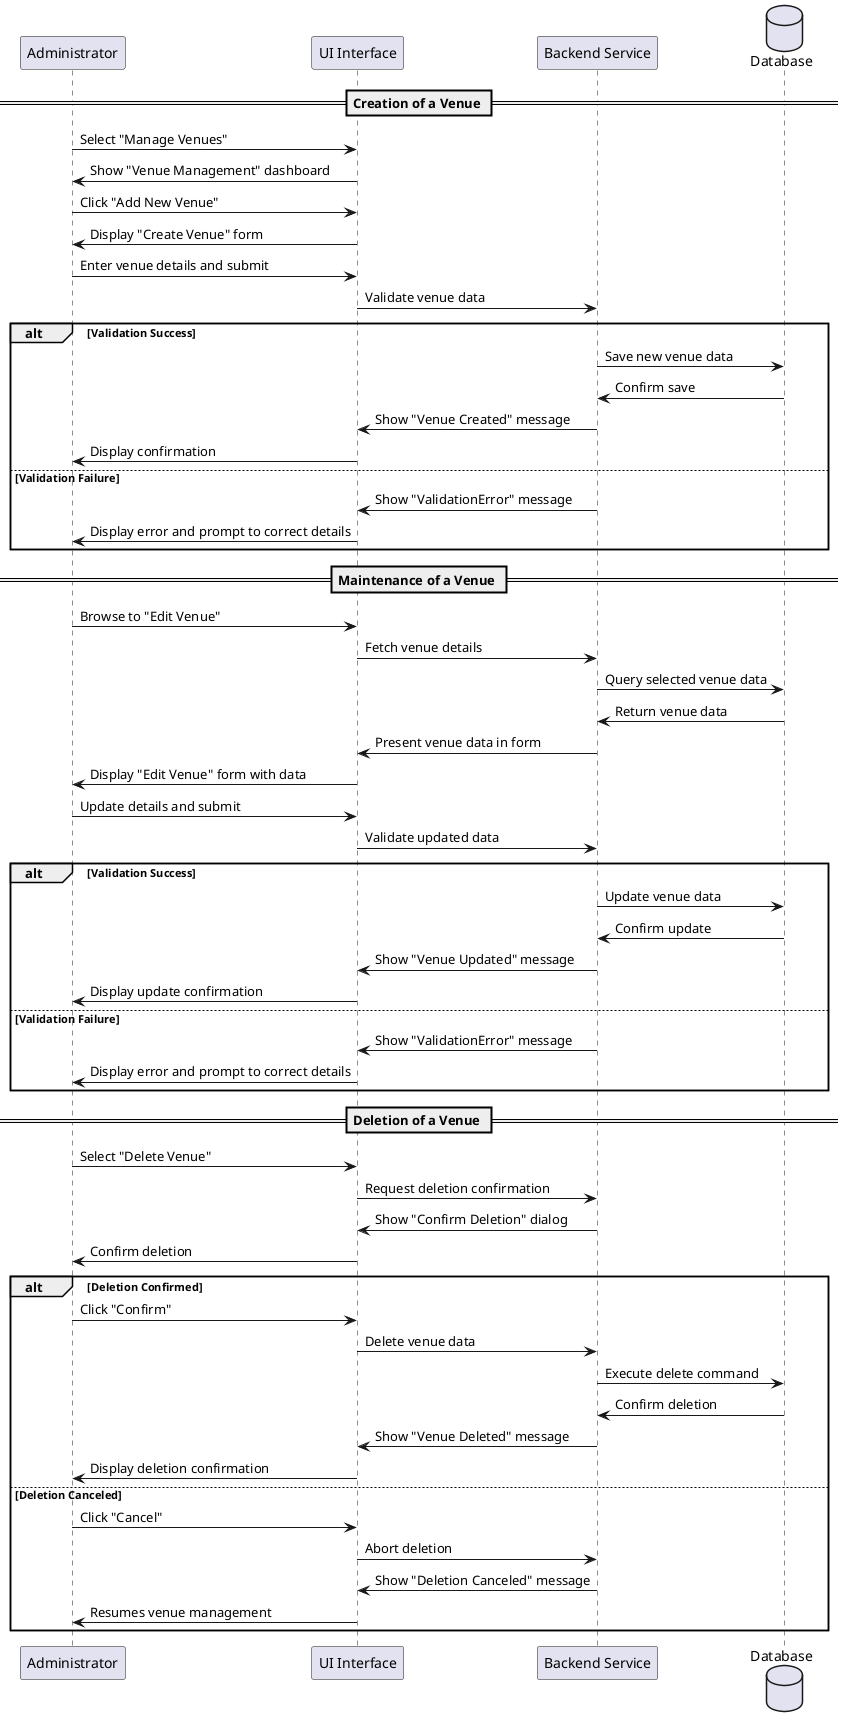 @startuml
participant Administrator as admin
participant "UI Interface" as ui
participant "Backend Service" as backend
database "Database" as db

== Creation of a Venue ==
admin -> ui : Select "Manage Venues"
ui -> admin : Show "Venue Management" dashboard

admin -> ui : Click "Add New Venue"
ui -> admin : Display "Create Venue" form

admin -> ui : Enter venue details and submit
ui -> backend : Validate venue data
alt Validation Success
    backend -> db : Save new venue data
    db -> backend : Confirm save
    backend -> ui : Show "Venue Created" message
    ui -> admin : Display confirmation
else Validation Failure
    backend -> ui : Show "ValidationError" message
    ui -> admin : Display error and prompt to correct details
end

== Maintenance of a Venue ==
admin -> ui : Browse to "Edit Venue"
ui -> backend : Fetch venue details
backend -> db : Query selected venue data
db -> backend : Return venue data
backend -> ui : Present venue data in form
ui -> admin : Display "Edit Venue" form with data

admin -> ui : Update details and submit
ui -> backend : Validate updated data
alt Validation Success
    backend -> db : Update venue data
    db -> backend : Confirm update
    backend -> ui : Show "Venue Updated" message
    ui -> admin : Display update confirmation
else Validation Failure
    backend -> ui : Show "ValidationError" message
    ui -> admin : Display error and prompt to correct details
end

== Deletion of a Venue ==
admin -> ui : Select "Delete Venue"
ui -> backend : Request deletion confirmation
backend -> ui : Show "Confirm Deletion" dialog
ui -> admin : Confirm deletion

alt Deletion Confirmed
    admin -> ui : Click "Confirm"
    ui -> backend : Delete venue data
    backend -> db : Execute delete command
    db -> backend : Confirm deletion
    backend -> ui : Show "Venue Deleted" message
    ui -> admin : Display deletion confirmation
else Deletion Canceled
    admin -> ui : Click "Cancel"
    ui -> backend : Abort deletion
    backend -> ui : Show "Deletion Canceled" message
    ui -> admin : Resumes venue management
end

@enduml